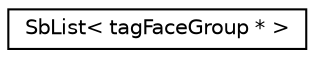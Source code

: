 digraph "Graphical Class Hierarchy"
{
 // LATEX_PDF_SIZE
  edge [fontname="Helvetica",fontsize="10",labelfontname="Helvetica",labelfontsize="10"];
  node [fontname="Helvetica",fontsize="10",shape=record];
  rankdir="LR";
  Node0 [label="SbList\< tagFaceGroup * \>",height=0.2,width=0.4,color="black", fillcolor="white", style="filled",URL="$classSbList.html",tooltip=" "];
}
